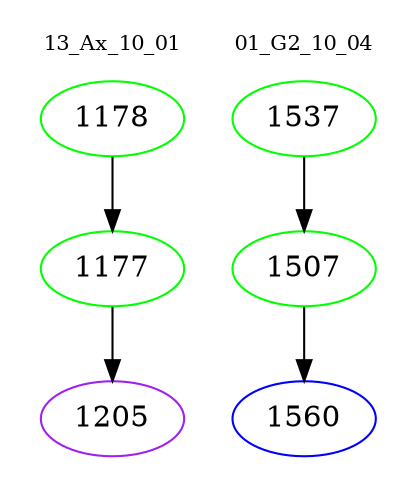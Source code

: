 digraph{
subgraph cluster_0 {
color = white
label = "13_Ax_10_01";
fontsize=10;
T0_1178 [label="1178", color="green"]
T0_1178 -> T0_1177 [color="black"]
T0_1177 [label="1177", color="green"]
T0_1177 -> T0_1205 [color="black"]
T0_1205 [label="1205", color="purple"]
}
subgraph cluster_1 {
color = white
label = "01_G2_10_04";
fontsize=10;
T1_1537 [label="1537", color="green"]
T1_1537 -> T1_1507 [color="black"]
T1_1507 [label="1507", color="green"]
T1_1507 -> T1_1560 [color="black"]
T1_1560 [label="1560", color="blue"]
}
}
